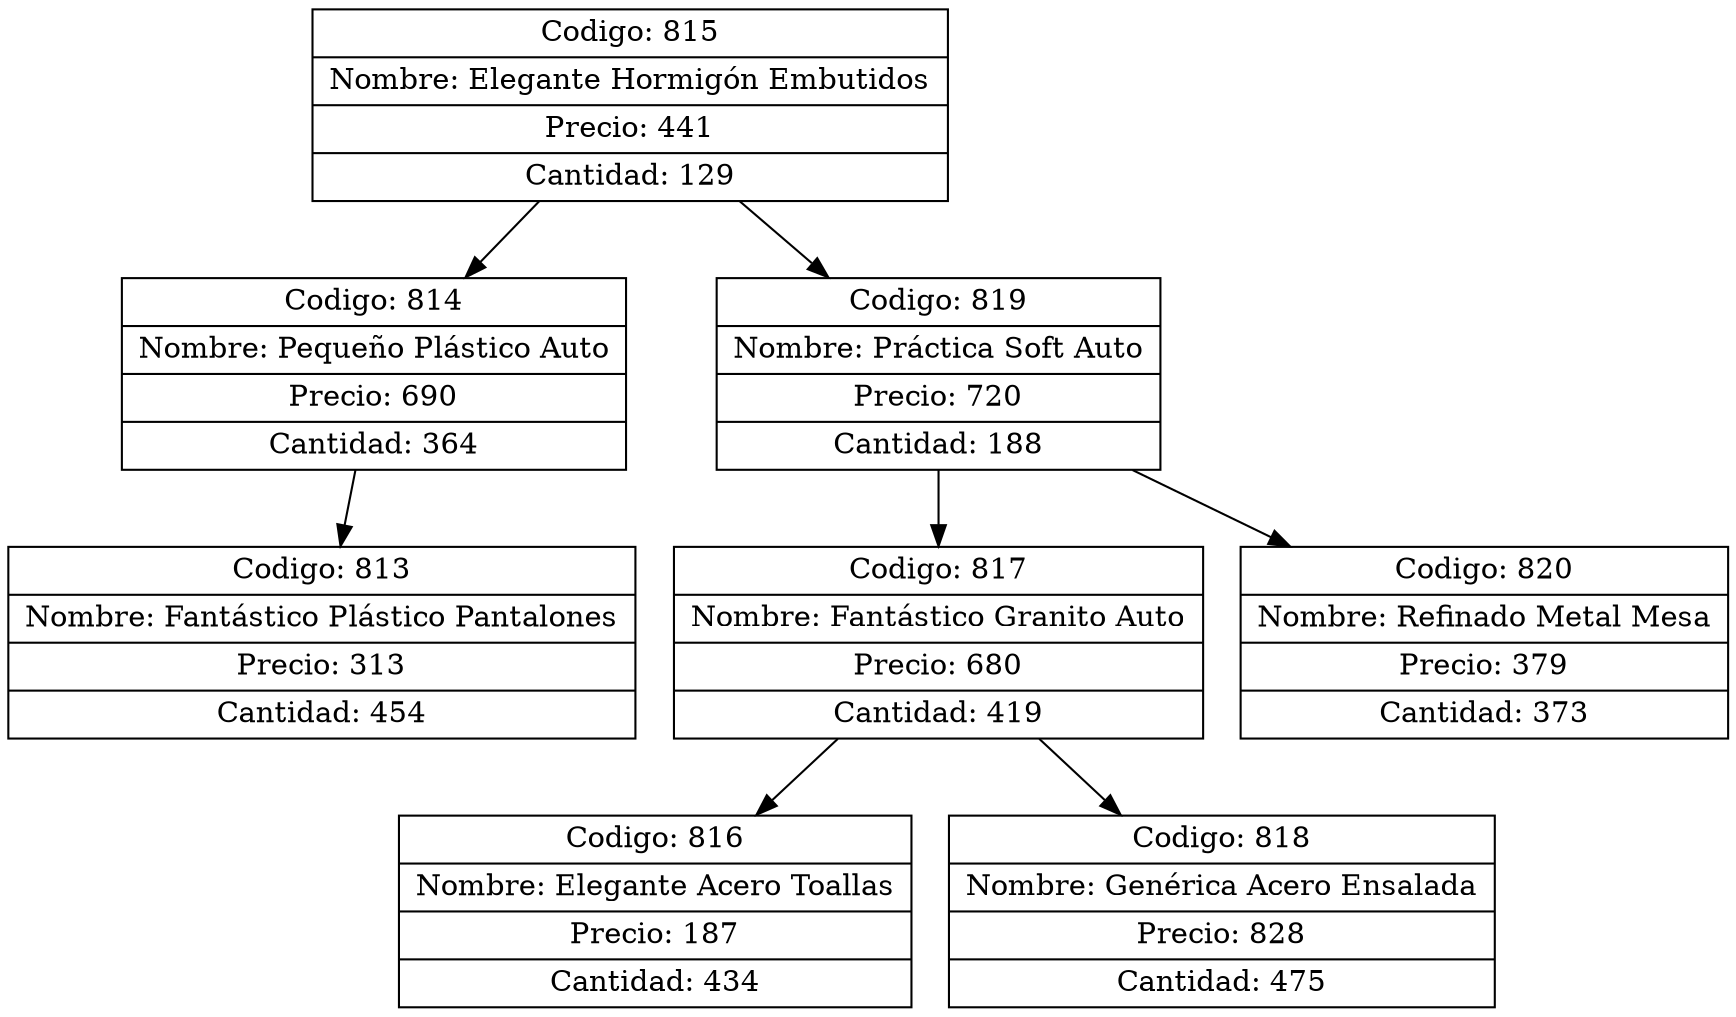 digraph grafico{
rankdir=UD 
node[shape=box] 
concentrate=true 
nodo815[ shape=record, label ="{Codigo: 815|Nombre: Elegante Hormigón Embutidos|Precio: 441|Cantidad: 129}"];
nodo814[ shape=record, label ="{Codigo: 814|Nombre: Pequeño Plástico Auto|Precio: 690|Cantidad: 364}"];
nodo813[ shape=record, label ="{Codigo: 813|Nombre: Fantástico Plástico Pantalones|Precio: 313|Cantidad: 454}"];
nodo814->nodo813
nodo815->nodo814
nodo819[ shape=record, label ="{Codigo: 819|Nombre: Práctica Soft Auto|Precio: 720|Cantidad: 188}"];
nodo817[ shape=record, label ="{Codigo: 817|Nombre: Fantástico Granito Auto|Precio: 680|Cantidad: 419}"];
nodo816[ shape=record, label ="{Codigo: 816|Nombre: Elegante Acero Toallas|Precio: 187|Cantidad: 434}"];
nodo817->nodo816
nodo818[ shape=record, label ="{Codigo: 818|Nombre: Genérica Acero Ensalada|Precio: 828|Cantidad: 475}"];
nodo817->nodo818
nodo819->nodo817
nodo820[ shape=record, label ="{Codigo: 820|Nombre: Refinado Metal Mesa|Precio: 379|Cantidad: 373}"];
nodo819->nodo820
nodo815->nodo819
}